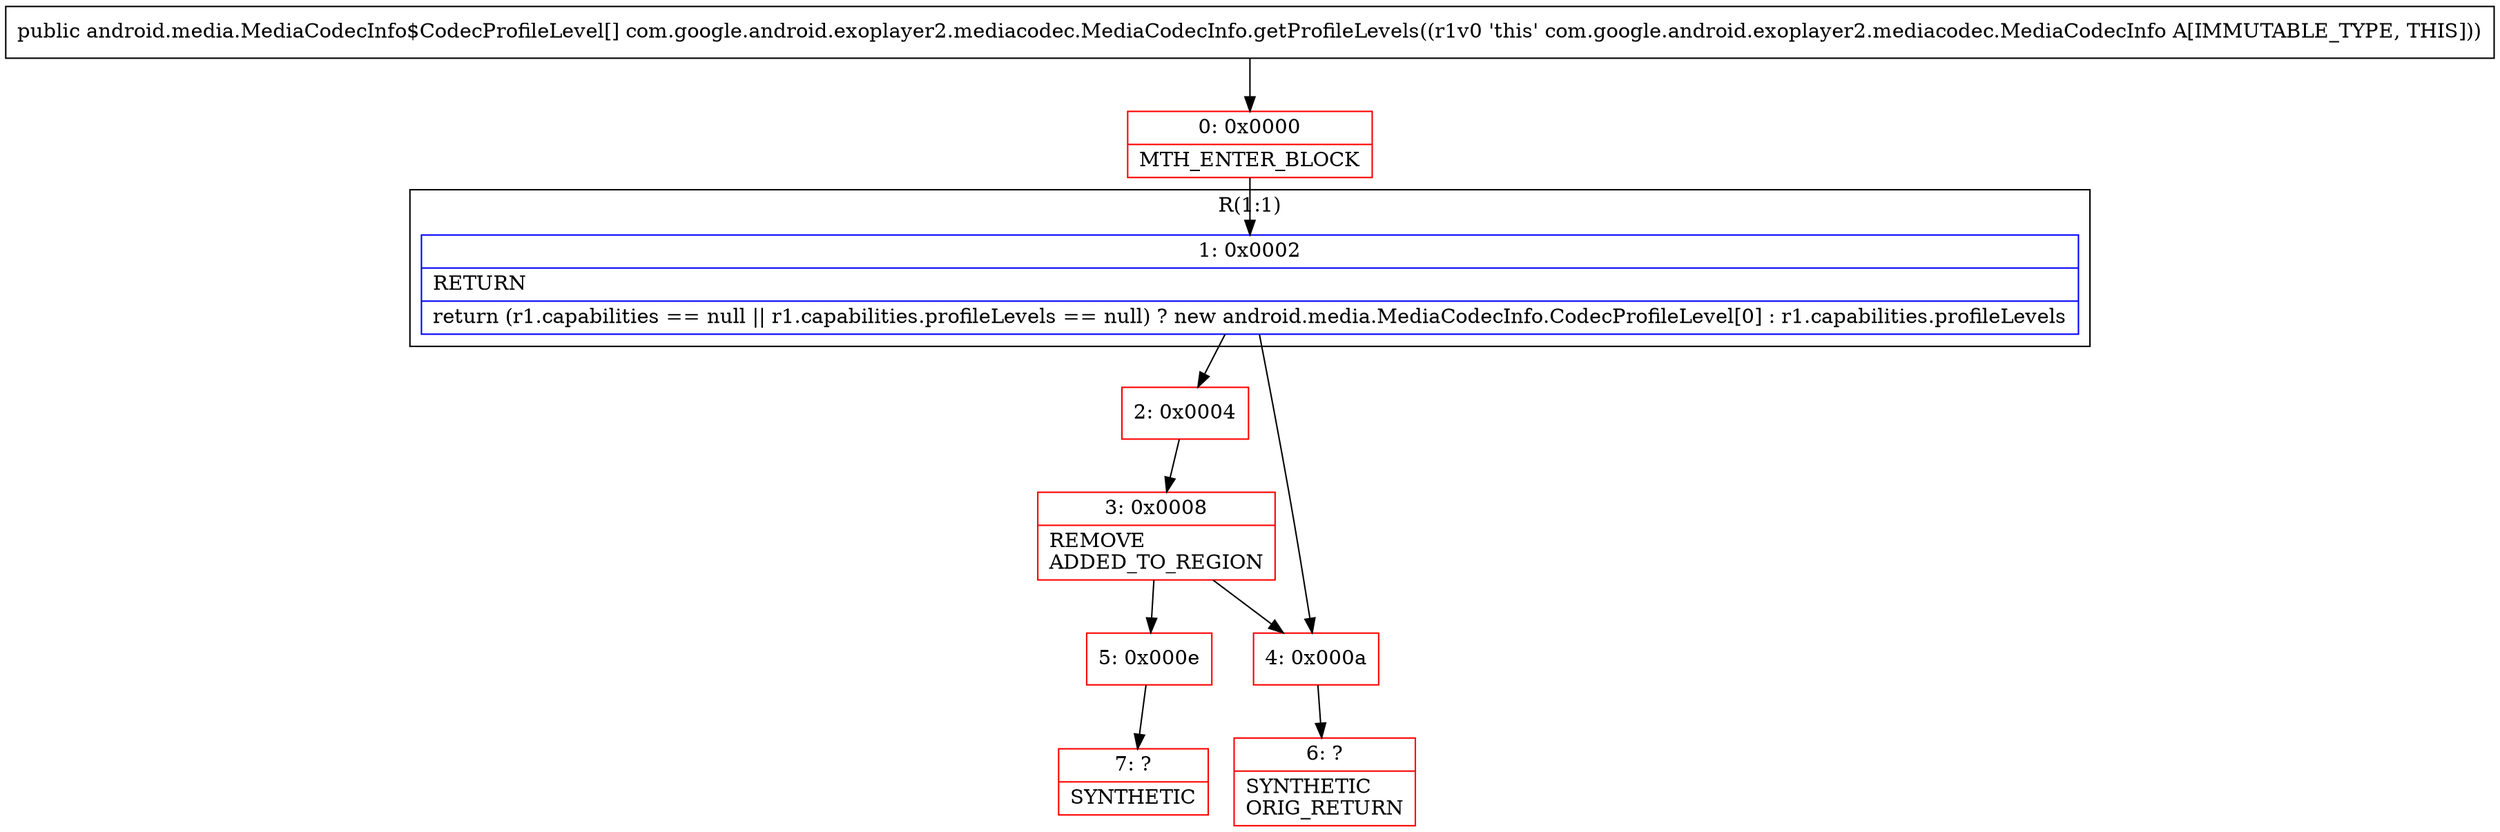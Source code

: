 digraph "CFG forcom.google.android.exoplayer2.mediacodec.MediaCodecInfo.getProfileLevels()[Landroid\/media\/MediaCodecInfo$CodecProfileLevel;" {
subgraph cluster_Region_1156181 {
label = "R(1:1)";
node [shape=record,color=blue];
Node_1 [shape=record,label="{1\:\ 0x0002|RETURN\l|return (r1.capabilities == null \|\| r1.capabilities.profileLevels == null) ? new android.media.MediaCodecInfo.CodecProfileLevel[0] : r1.capabilities.profileLevels\l}"];
}
Node_0 [shape=record,color=red,label="{0\:\ 0x0000|MTH_ENTER_BLOCK\l}"];
Node_2 [shape=record,color=red,label="{2\:\ 0x0004}"];
Node_3 [shape=record,color=red,label="{3\:\ 0x0008|REMOVE\lADDED_TO_REGION\l}"];
Node_4 [shape=record,color=red,label="{4\:\ 0x000a}"];
Node_5 [shape=record,color=red,label="{5\:\ 0x000e}"];
Node_6 [shape=record,color=red,label="{6\:\ ?|SYNTHETIC\lORIG_RETURN\l}"];
Node_7 [shape=record,color=red,label="{7\:\ ?|SYNTHETIC\l}"];
MethodNode[shape=record,label="{public android.media.MediaCodecInfo$CodecProfileLevel[] com.google.android.exoplayer2.mediacodec.MediaCodecInfo.getProfileLevels((r1v0 'this' com.google.android.exoplayer2.mediacodec.MediaCodecInfo A[IMMUTABLE_TYPE, THIS])) }"];
MethodNode -> Node_0;
Node_1 -> Node_2;
Node_1 -> Node_4;
Node_0 -> Node_1;
Node_2 -> Node_3;
Node_3 -> Node_4;
Node_3 -> Node_5;
Node_4 -> Node_6;
Node_5 -> Node_7;
}

